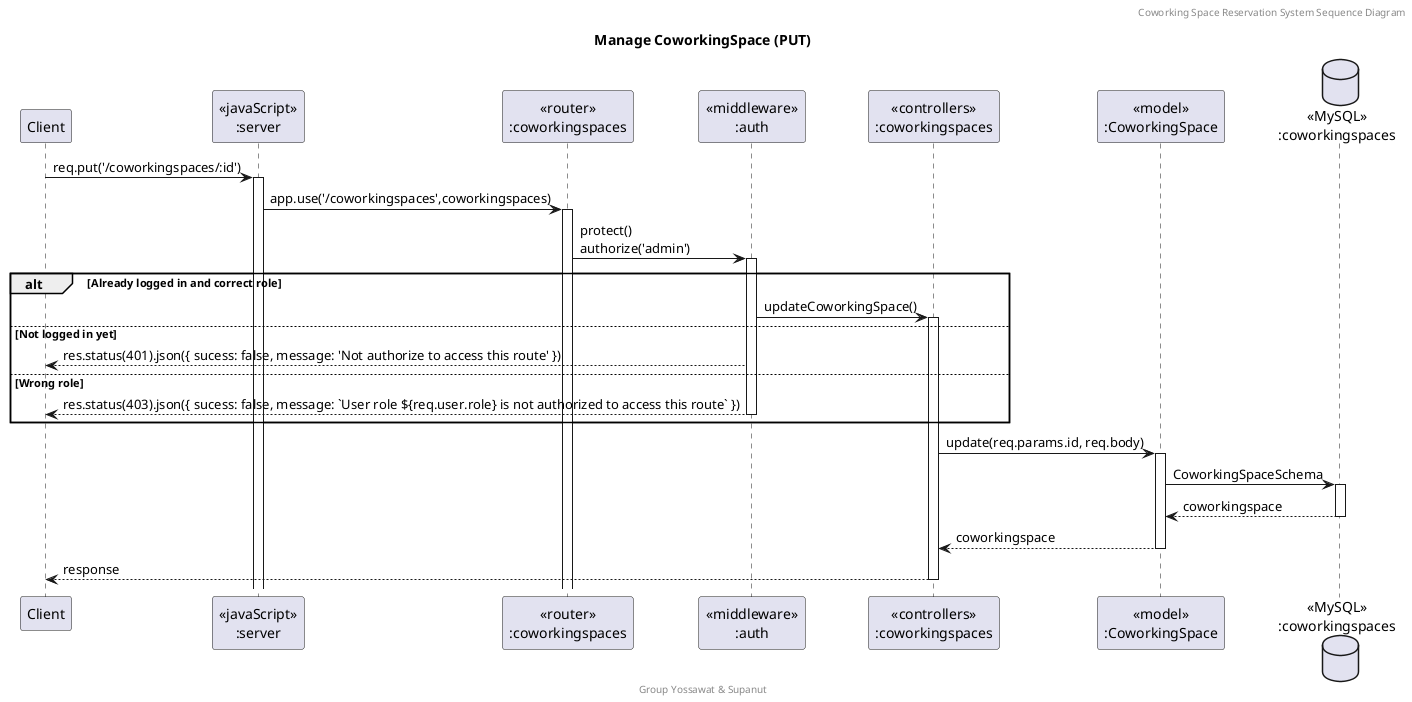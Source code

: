 @startuml Manage CoworkingSpace (PUT)

header Coworking Space Reservation System Sequence Diagram
footer Group Yossawat & Supanut
title "Manage CoworkingSpace (PUT)"

participant "Client" as client
participant "<<javaScript>>\n:server" as server
participant "<<router>>\n:coworkingspaces" as routerCoworkingSpaces
participant "<<middleware>>\n:auth" as middleware
participant "<<controllers>>\n:coworkingspaces" as controllersCoworkingSpaces
participant "<<model>>\n:CoworkingSpace" as modelCoworkingSpace
database "<<MySQL>>\n:coworkingspaces" as CoworkingSpacesDatabase

client->server ++:req.put('/coworkingspaces/:id')
server->routerCoworkingSpaces ++:app.use('/coworkingspaces',coworkingspaces)
routerCoworkingSpaces -> middleware ++:protect()\nauthorize('admin')
alt Already logged in and correct role
    middleware -> controllersCoworkingSpaces ++: updateCoworkingSpace()
else Not logged in yet
    middleware --> client : res.status(401).json({ sucess: false, message: 'Not authorize to access this route' })
else Wrong role
    middleware --> client --: res.status(403).json({ sucess: false, message: `User role ${req.user.role} is not authorized to access this route` })
end
controllersCoworkingSpaces-> modelCoworkingSpace ++:update(req.params.id, req.body)
modelCoworkingSpace -> CoworkingSpacesDatabase ++: CoworkingSpaceSchema
CoworkingSpacesDatabase --> modelCoworkingSpace --: coworkingspace
controllersCoworkingSpaces <-- modelCoworkingSpace --:coworkingspace
controllersCoworkingSpaces-->client --:response

@enduml
